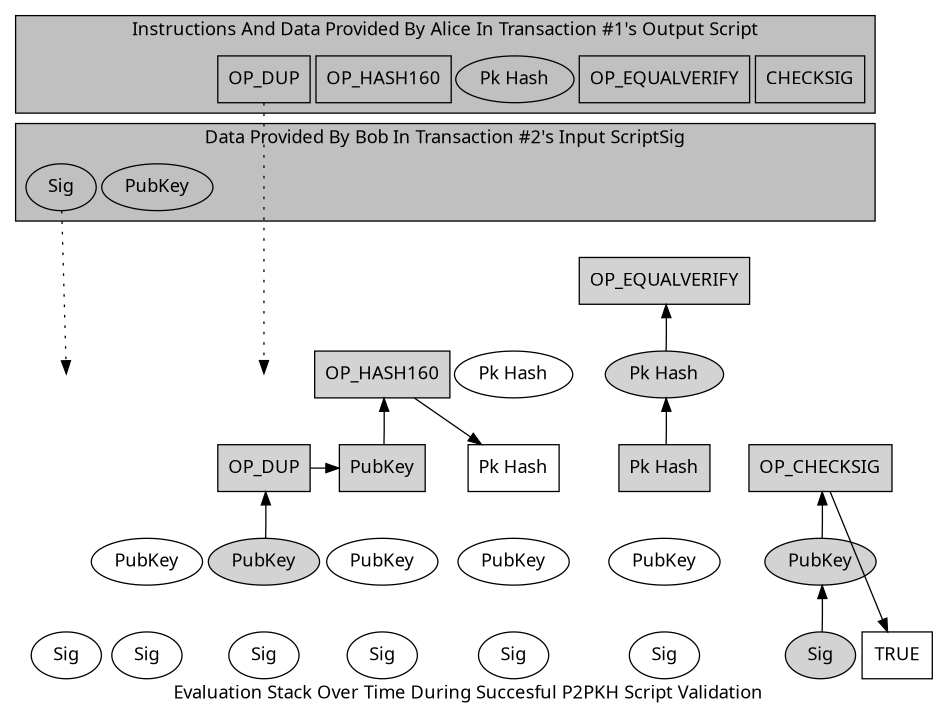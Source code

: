 digraph blockchain {

size=6.25;
splines = "false";
//rankdir=LR;
//ranksep=0.1;
//splines=ortho;

node [ fontname="Sans", shape = box ];
edge [ fontname="Sans", style = invis, minlen = 1 ];
graph [ fontname="Sans" ];
//fixedsize
nodesep = 0.05;
//concentrate = true;

subgraph cluster_alice {
    bgcolor = grey;
    alice_opchecksig [ label = "CHECKSIG" ];
    alice_opequalverify [ label = "OP_EQUALVERIFY" ];
    alice_pubkeyhash [ label = "Pk Hash", shape = "" ];
    alice_ophash [ label = "OP_HASH160" ];
    alice_opdup [ label = "OP_DUP" ];
    alice_pubkey [style = invis, label="PubKey", shape = "" ];
    alice_sig  [style = invis, label="Sig", shape = "" ];

    label = "Instructions And Data Provided By Alice In Transaction #1's Output Script"
    /* label = "Data Provided By Spender 1 To Spend Output" */
}

subgraph cluster_bob {
    bgcolor = grey;
    bob_opchecksig [ label = "CHECKSIG", style = invis ];
    bob_opequalverify [ label = "OP_EQUALVERIFY", style = invis ];
    bob_pubkeyhash [ label = "Pk Hash", style = invis, shape = "" ];
    bob_ophash [ label = "OP_HASH160", style = invis ];
    bob_opdup [ label = "OP_DUP", style = invis ];
    bob_pubkey [style = unfilled, label="PubKey", shape = "" ];
    bob_sig  [style = unfilled, label="Sig", shape = "" ];

    label = "Data Provided By Bob In Transaction #2's Input ScriptSig"
}

alice_sig -> bob_sig;
alice_pubkey -> bob_pubkey;
alice_opdup -> bob_opdup;
alice_ophash -> bob_ophash;
alice_pubkeyhash -> bob_pubkeyhash;
alice_opequalverify -> bob_opequalverify;
alice_opchecksig -> bob_opchecksig;

subgraph invis {
    node [ style = invis, label="", width=0, height=0 ];
    invis0_0;
    invis0_1;
    invis0_2;
    invis0_3;

    invis1_0;
    invis1_1;
    invis1_2;

    invis2_0;
    invis2_1;

    invis3_0;

    invis4_0;

    invis5_0;
    invis5_1;

    invis6_0;
    invis6_1;
    invis6_2;
    invis6_3;
    invis6_4;
    invis6_5;
    invis6_6;
}
    stack7_opchecksig  [style = filled, label="OP_CHECKSIG" ];
    stack7_pubkey  [style = filled, label="PubKey", shape = "" ];
    stack7_sig  [style = filled, label="Sig", shape = "" ];

    stack6_opequalverify  [style = filled, label="OP_EQUALVERIFY" ];
    stack6_pubkeyhash  [style = filled, label="Pk Hash", shape = "" ];
    stack6_ophash  [style = filled, label="Pk Hash" ];
    stack6_pubkey  [style = unfilled, label="PubKey", shape = "" ];
    stack6_sig  [style = unfilled, label="Sig", shape = "" ];

    stack5_pubkeyhash  [style = unfilled, label="Pk Hash", shape = "" ];
    stack5_ophash  [style = unfilled, label="Pk Hash" ];
    stack5_pubkey  [style = unfilled, label="PubKey", shape = "" ];
    stack5_sig  [style = unfilled, label="Sig", shape = "" ];

    stack4_ophash  [style = filled, label="OP_HASH160" ];
    stack4_opdup  [style = filled, label="PubKey" ];
    stack4_pubkey  [style = unfilled, label="PubKey", shape = "" ];
    stack4_sig  [style = unfilled, label="Sig", shape = "" ];

    stack3_opdup  [style = filled, label="OP_DUP" ];
    stack3_pubkey  [style = filled, label="PubKey", shape = "" ];
    stack3_sig  [style = unfilled, label="Sig", shape = "" ];

    stack2_pubkey  [style = unfilled, label="PubKey", shape = "" ];
    stack2_sig  [style = unfilled, label="Sig", shape = "" ];
    stack1_sig  [style = unfilled, label="Sig", shape = "" ];

bob_sig -> invis0_0 -> invis0_1 -> invis0_2 -> invis0_3 -> stack1_sig;
bob_sig -> invis0_1 [ style = "dotted" ];

bob_pubkey -> invis1_0 -> invis1_1 -> invis1_2 -> stack2_pubkey;
bob_pubkey -> stack2_pubkey; stack2_pubkey -> stack2_sig;


bob_opdup -> invis2_0 -> invis2_1 -> stack3_opdup;
alice_opdup -> invis2_1 [ constraint = false, style = "dotted" ]; stack3_opdup -> stack3_pubkey -> stack3_sig;

bob_ophash -> invis3_0 -> stack4_ophash;
bob_ophash -> stack4_ophash; stack4_ophash -> stack4_opdup -> stack4_pubkey -> stack4_sig;

bob_pubkeyhash -> invis4_0 -> stack5_pubkeyhash;
bob_pubkeyhash -> stack5_pubkeyhash; stack5_pubkeyhash -> stack5_ophash -> stack5_pubkey -> stack5_sig;

bob_opequalverify -> stack6_opequalverify; stack6_opequalverify -> stack6_pubkeyhash -> stack6_ophash -> stack6_pubkey -> stack6_sig

bob_opchecksig -> invis5_0 -> invis5_1 -> stack7_opchecksig;
bob_opchecksig -> stack7_opchecksig; stack7_opchecksig -> stack7_pubkey -> stack7_sig

invis6_0 -> invis6_1 -> invis6_2 -> invis6_3 -> invis6_4 -> invis6_5 -> TRUE;
stack7_opchecksig -> TRUE [ style = "", minlen = 2 ];


stack3_opdup -> stack4_opdup [ constraint = false, style = "" ]; 
stack3_pubkey -> stack3_opdup [ style = "" ]; 

stack4_ophash -> stack5_ophash [ constraint = false, style = "" ];
stack4_opdup -> stack4_ophash [ style = "" ]; 

stack6_pubkeyhash -> stack6_opequalverify [ style = "" ]; 
stack6_ophash -> stack6_pubkeyhash [ style = "" ]; 

stack7_pubkey -> stack7_opchecksig [ style = "" ]; 
stack7_sig -> stack7_pubkey [ style = "" ]; 

label = "Evaluation Stack Over Time During Succesful P2PKH Script Validation"
}
